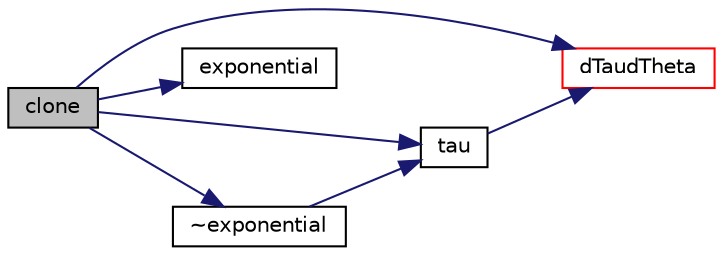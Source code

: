 digraph "clone"
{
  bgcolor="transparent";
  edge [fontname="Helvetica",fontsize="10",labelfontname="Helvetica",labelfontsize="10"];
  node [fontname="Helvetica",fontsize="10",shape=record];
  rankdir="LR";
  Node1 [label="clone",height=0.2,width=0.4,color="black", fillcolor="grey75", style="filled", fontcolor="black"];
  Node1 -> Node2 [color="midnightblue",fontsize="10",style="solid",fontname="Helvetica"];
  Node2 [label="dTaudTheta",height=0.2,width=0.4,color="red",URL="$a00690.html#ac9643c0c24e2e0045460e1ebe5cfa591",tooltip="Collision stress derivaive w.r.t. the volume fraction. "];
  Node1 -> Node3 [color="midnightblue",fontsize="10",style="solid",fontname="Helvetica"];
  Node3 [label="exponential",height=0.2,width=0.4,color="black",URL="$a00690.html#a30bd6c1c44054291c98406dfad85466e",tooltip="Constructors. "];
  Node1 -> Node4 [color="midnightblue",fontsize="10",style="solid",fontname="Helvetica"];
  Node4 [label="tau",height=0.2,width=0.4,color="black",URL="$a00690.html#af8d0a2f75affd02ed63cf41b855f0cbf",tooltip="Member Functions. "];
  Node4 -> Node2 [color="midnightblue",fontsize="10",style="solid",fontname="Helvetica"];
  Node1 -> Node5 [color="midnightblue",fontsize="10",style="solid",fontname="Helvetica"];
  Node5 [label="~exponential",height=0.2,width=0.4,color="black",URL="$a00690.html#afb02cf01a267364c6ffb102289f5d30a",tooltip="Destructor. "];
  Node5 -> Node4 [color="midnightblue",fontsize="10",style="solid",fontname="Helvetica"];
}
